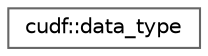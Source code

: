 digraph "类继承关系图"
{
 // LATEX_PDF_SIZE
  bgcolor="transparent";
  edge [fontname=Helvetica,fontsize=10,labelfontname=Helvetica,labelfontsize=10];
  node [fontname=Helvetica,fontsize=10,shape=box,height=0.2,width=0.4];
  rankdir="LR";
  Node0 [id="Node000000",label="cudf::data_type",height=0.2,width=0.4,color="grey40", fillcolor="white", style="filled",URL="$classcudf_1_1data__type.html",tooltip="Indicator for the logical data type of an element in a column."];
}
